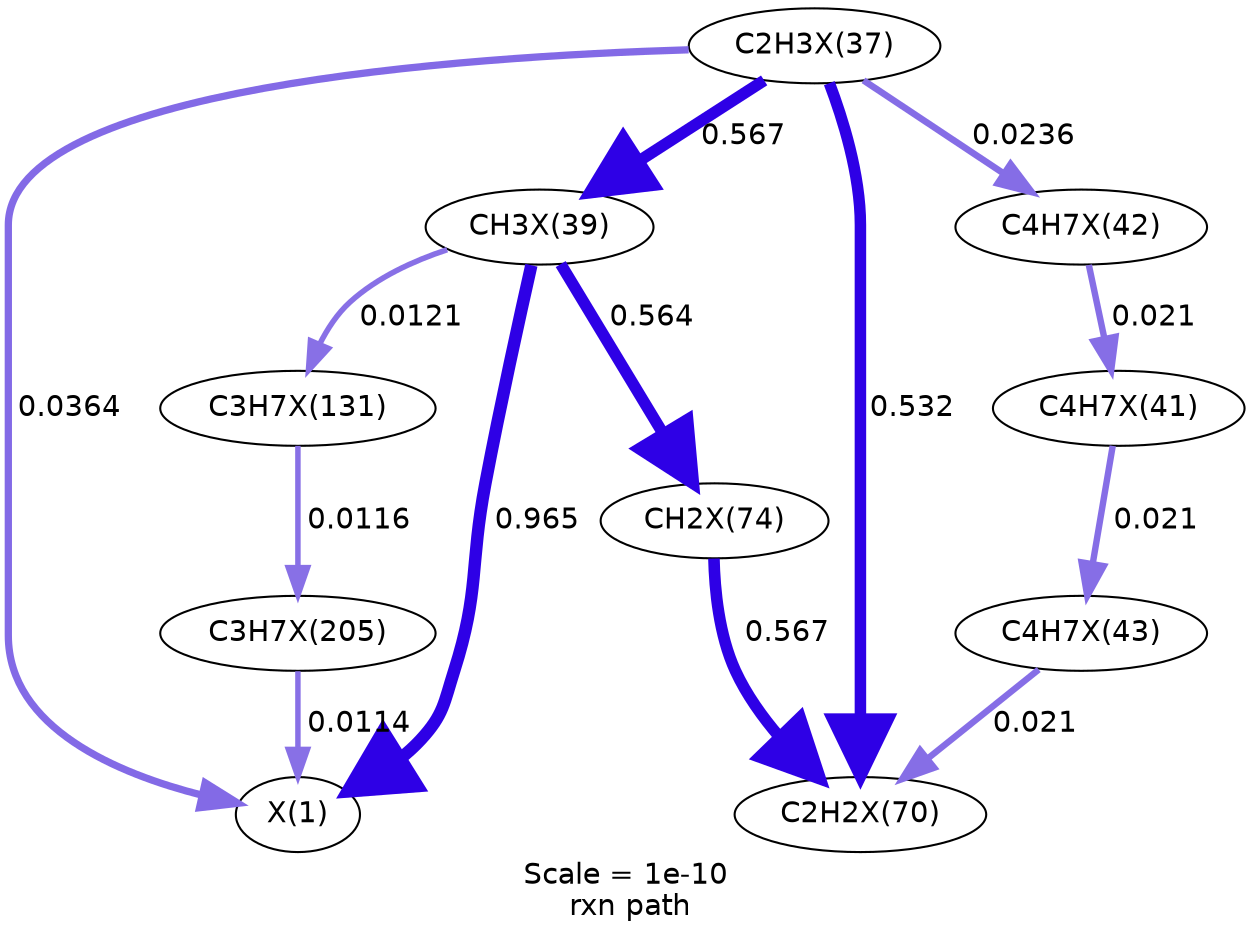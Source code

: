 digraph reaction_paths {
center=1;
s28 -> s26[fontname="Helvetica", style="setlinewidth(3.5)", arrowsize=1.75, color="0.7, 0.536, 0.9"
, label=" 0.0364"];
s30 -> s26[fontname="Helvetica", style="setlinewidth(5.97)", arrowsize=2.99, color="0.7, 1.46, 0.9"
, label=" 0.965"];
s63 -> s26[fontname="Helvetica", style="setlinewidth(2.62)", arrowsize=1.31, color="0.7, 0.511, 0.9"
, label=" 0.0114"];
s28 -> s33[fontname="Helvetica", style="setlinewidth(3.17)", arrowsize=1.59, color="0.7, 0.524, 0.9"
, label=" 0.0236"];
s28 -> s39[fontname="Helvetica", style="setlinewidth(5.52)", arrowsize=2.76, color="0.7, 1.03, 0.9"
, label=" 0.532"];
s28 -> s30[fontname="Helvetica", style="setlinewidth(5.57)", arrowsize=2.79, color="0.7, 1.07, 0.9"
, label=" 0.567"];
s33 -> s32[fontname="Helvetica", style="setlinewidth(3.08)", arrowsize=1.54, color="0.7, 0.521, 0.9"
, label=" 0.021"];
s32 -> s34[fontname="Helvetica", style="setlinewidth(3.08)", arrowsize=1.54, color="0.7, 0.521, 0.9"
, label=" 0.021"];
s34 -> s39[fontname="Helvetica", style="setlinewidth(3.08)", arrowsize=1.54, color="0.7, 0.521, 0.9"
, label=" 0.021"];
s42 -> s39[fontname="Helvetica", style="setlinewidth(5.57)", arrowsize=2.79, color="0.7, 1.07, 0.9"
, label=" 0.567"];
s30 -> s42[fontname="Helvetica", style="setlinewidth(5.57)", arrowsize=2.78, color="0.7, 1.06, 0.9"
, label=" 0.564"];
s30 -> s55[fontname="Helvetica", style="setlinewidth(2.67)", arrowsize=1.34, color="0.7, 0.512, 0.9"
, label=" 0.0121"];
s55 -> s63[fontname="Helvetica", style="setlinewidth(2.64)", arrowsize=1.32, color="0.7, 0.512, 0.9"
, label=" 0.0116"];
s26 [ fontname="Helvetica", label="X(1)"];
s28 [ fontname="Helvetica", label="C2H3X(37)"];
s30 [ fontname="Helvetica", label="CH3X(39)"];
s32 [ fontname="Helvetica", label="C4H7X(41)"];
s33 [ fontname="Helvetica", label="C4H7X(42)"];
s34 [ fontname="Helvetica", label="C4H7X(43)"];
s39 [ fontname="Helvetica", label="C2H2X(70)"];
s42 [ fontname="Helvetica", label="CH2X(74)"];
s55 [ fontname="Helvetica", label="C3H7X(131)"];
s63 [ fontname="Helvetica", label="C3H7X(205)"];
 label = "Scale = 1e-10\l rxn path";
 fontname = "Helvetica";
}
